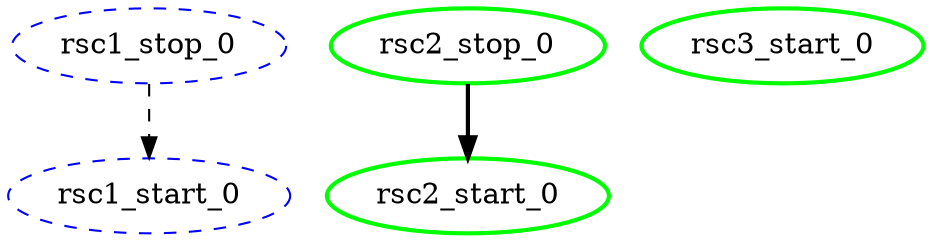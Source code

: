 digraph "g" {
	size = "30,30"
"rsc1_stop_0" [ style="dashed" color="blue" fontcolor="black" ]
"rsc1_start_0" [ style="dashed" color="blue" fontcolor="black" ]
"rsc2_stop_0" [ tooltip="node1" style=bold color="green" fontcolor="black" ]
"rsc2_start_0" [ tooltip="node2" style=bold color="green" fontcolor="black" ]
"rsc3_start_0" [ tooltip="node1" style=bold color="green" fontcolor="black" ]
"rsc1_stop_0" -> "rsc1_start_0" [ style = dashed]
"rsc2_stop_0" -> "rsc2_start_0" [ style = bold]
}
